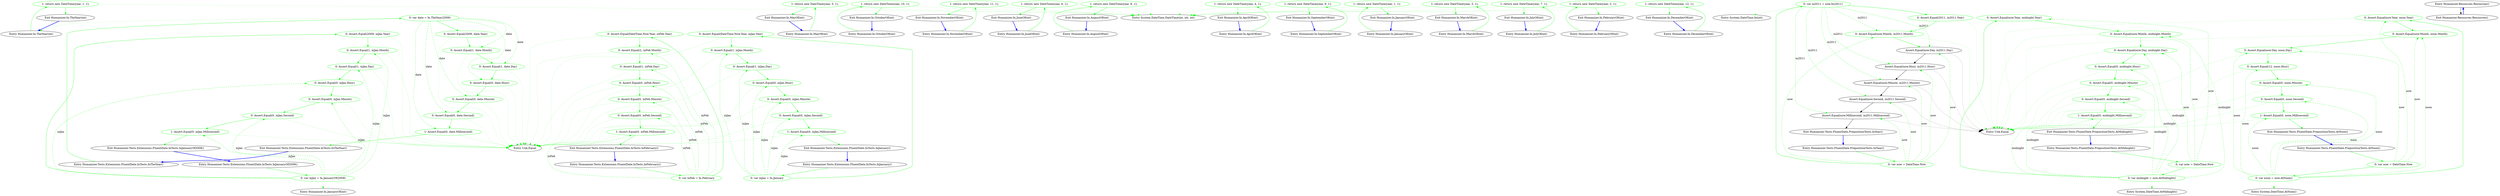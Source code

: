 digraph  {
d1 [cluster="Humanizer.In.TheYear(int)", color=green, community=0, label="1: return new DateTime(year, 1, 1);", span="12-12"];
d0 [cluster="Humanizer.In.TheYear(int)", label="Entry Humanizer.In.TheYear(int)", span="10-10"];
d2 [cluster="Humanizer.In.TheYear(int)", label="Exit Humanizer.In.TheYear(int)", span="10-10"];
d3 [cluster="System.DateTime.DateTime(int, int, int)", label="Entry System.DateTime.DateTime(int, int, int)", span="0-0"];
m0_13 [cluster="Humanizer.In.MayOf(int)", file="In.Months.cs", label="Entry Humanizer.In.MayOf(int)", span="83-83"];
m0_14 [cluster="Humanizer.In.MayOf(int)", color=green, community=0, file="In.Months.cs", label="1: return new DateTime(year, 5, 1);", span="85-85"];
m0_15 [cluster="Humanizer.In.MayOf(int)", file="In.Months.cs", label="Exit Humanizer.In.MayOf(int)", span="83-83"];
m0_28 [cluster="Humanizer.In.OctoberOf(int)", file="In.Months.cs", label="Entry Humanizer.In.OctoberOf(int)", span="163-163"];
m0_29 [cluster="Humanizer.In.OctoberOf(int)", color=green, community=0, file="In.Months.cs", label="1: return new DateTime(year, 10, 1);", span="165-165"];
m0_30 [cluster="Humanizer.In.OctoberOf(int)", file="In.Months.cs", label="Exit Humanizer.In.OctoberOf(int)", span="163-163"];
m0_31 [cluster="Humanizer.In.NovemberOf(int)", file="In.Months.cs", label="Entry Humanizer.In.NovemberOf(int)", span="179-179"];
m0_32 [cluster="Humanizer.In.NovemberOf(int)", color=green, community=0, file="In.Months.cs", label="1: return new DateTime(year, 11, 1);", span="181-181"];
m0_33 [cluster="Humanizer.In.NovemberOf(int)", file="In.Months.cs", label="Exit Humanizer.In.NovemberOf(int)", span="179-179"];
m0_16 [cluster="Humanizer.In.JuneOf(int)", file="In.Months.cs", label="Entry Humanizer.In.JuneOf(int)", span="99-99"];
m0_17 [cluster="Humanizer.In.JuneOf(int)", color=green, community=0, file="In.Months.cs", label="1: return new DateTime(year, 6, 1);", span="101-101"];
m0_18 [cluster="Humanizer.In.JuneOf(int)", file="In.Months.cs", label="Exit Humanizer.In.JuneOf(int)", span="99-99"];
m0_22 [cluster="Humanizer.In.AugustOf(int)", file="In.Months.cs", label="Entry Humanizer.In.AugustOf(int)", span="131-131"];
m0_23 [cluster="Humanizer.In.AugustOf(int)", color=green, community=0, file="In.Months.cs", label="1: return new DateTime(year, 8, 1);", span="133-133"];
m0_24 [cluster="Humanizer.In.AugustOf(int)", file="In.Months.cs", label="Exit Humanizer.In.AugustOf(int)", span="131-131"];
m0_10 [cluster="Humanizer.In.AprilOf(int)", file="In.Months.cs", label="Entry Humanizer.In.AprilOf(int)", span="67-67"];
m0_11 [cluster="Humanizer.In.AprilOf(int)", color=green, community=0, file="In.Months.cs", label="1: return new DateTime(year, 4, 1);", span="69-69"];
m0_12 [cluster="Humanizer.In.AprilOf(int)", file="In.Months.cs", label="Exit Humanizer.In.AprilOf(int)", span="67-67"];
m0_25 [cluster="Humanizer.In.SeptemberOf(int)", file="In.Months.cs", label="Entry Humanizer.In.SeptemberOf(int)", span="147-147"];
m0_26 [cluster="Humanizer.In.SeptemberOf(int)", color=green, community=0, file="In.Months.cs", label="1: return new DateTime(year, 9, 1);", span="149-149"];
m0_27 [cluster="Humanizer.In.SeptemberOf(int)", file="In.Months.cs", label="Exit Humanizer.In.SeptemberOf(int)", span="147-147"];
m0_0 [cluster="Humanizer.In.JanuaryOf(int)", file="In.Months.cs", label="Entry Humanizer.In.JanuaryOf(int)", span="19-19"];
m0_1 [cluster="Humanizer.In.JanuaryOf(int)", color=green, community=0, file="In.Months.cs", label="1: return new DateTime(year, 1, 1);", span="21-21"];
m0_2 [cluster="Humanizer.In.JanuaryOf(int)", file="In.Months.cs", label="Exit Humanizer.In.JanuaryOf(int)", span="19-19"];
m0_7 [cluster="Humanizer.In.MarchOf(int)", file="In.Months.cs", label="Entry Humanizer.In.MarchOf(int)", span="51-51"];
m0_8 [cluster="Humanizer.In.MarchOf(int)", color=green, community=0, file="In.Months.cs", label="1: return new DateTime(year, 3, 1);", span="53-53"];
m0_9 [cluster="Humanizer.In.MarchOf(int)", file="In.Months.cs", label="Exit Humanizer.In.MarchOf(int)", span="51-51"];
m0_19 [cluster="Humanizer.In.JulyOf(int)", file="In.Months.cs", label="Entry Humanizer.In.JulyOf(int)", span="115-115"];
m0_20 [cluster="Humanizer.In.JulyOf(int)", color=green, community=0, file="In.Months.cs", label="1: return new DateTime(year, 7, 1);", span="117-117"];
m0_21 [cluster="Humanizer.In.JulyOf(int)", file="In.Months.cs", label="Exit Humanizer.In.JulyOf(int)", span="115-115"];
m0_4 [cluster="Humanizer.In.FebruaryOf(int)", file="In.Months.cs", label="Entry Humanizer.In.FebruaryOf(int)", span="35-35"];
m0_5 [cluster="Humanizer.In.FebruaryOf(int)", color=green, community=0, file="In.Months.cs", label="1: return new DateTime(year, 2, 1);", span="37-37"];
m0_6 [cluster="Humanizer.In.FebruaryOf(int)", file="In.Months.cs", label="Exit Humanizer.In.FebruaryOf(int)", span="35-35"];
m0_34 [cluster="Humanizer.In.DecemberOf(int)", file="In.Months.cs", label="Entry Humanizer.In.DecemberOf(int)", span="195-195"];
m0_35 [cluster="Humanizer.In.DecemberOf(int)", color=green, community=0, file="In.Months.cs", label="1: return new DateTime(year, 12, 1);", span="197-197"];
m0_36 [cluster="Humanizer.In.DecemberOf(int)", file="In.Months.cs", label="Exit Humanizer.In.DecemberOf(int)", span="195-195"];
m1_11 [cluster="Humanizer.Tests.Extensions.FluentDate.InTests.InJanuaryOf2009()", file="InTests.cs", label="Entry Humanizer.Tests.Extensions.FluentDate.InTests.InJanuaryOf2009()", span="20-20"];
m1_12 [cluster="Humanizer.Tests.Extensions.FluentDate.InTests.InJanuaryOf2009()", color=green, community=0, file="InTests.cs", label="0: var inJan = In.JanuaryOf(2009)", span="22-22"];
m1_13 [cluster="Humanizer.Tests.Extensions.FluentDate.InTests.InJanuaryOf2009()", color=green, community=0, file="InTests.cs", label="0: Assert.Equal(2009, inJan.Year)", span="23-23"];
m1_14 [cluster="Humanizer.Tests.Extensions.FluentDate.InTests.InJanuaryOf2009()", color=green, community=0, file="InTests.cs", label="0: Assert.Equal(1, inJan.Month)", span="24-24"];
m1_15 [cluster="Humanizer.Tests.Extensions.FluentDate.InTests.InJanuaryOf2009()", color=green, community=0, file="InTests.cs", label="0: Assert.Equal(1, inJan.Day)", span="25-25"];
m1_16 [cluster="Humanizer.Tests.Extensions.FluentDate.InTests.InJanuaryOf2009()", color=green, community=0, file="InTests.cs", label="0: Assert.Equal(0, inJan.Hour)", span="26-26"];
m1_17 [cluster="Humanizer.Tests.Extensions.FluentDate.InTests.InJanuaryOf2009()", color=green, community=0, file="InTests.cs", label="0: Assert.Equal(0, inJan.Minute)", span="27-27"];
m1_18 [cluster="Humanizer.Tests.Extensions.FluentDate.InTests.InJanuaryOf2009()", color=green, community=0, file="InTests.cs", label="0: Assert.Equal(0, inJan.Second)", span="28-28"];
m1_19 [cluster="Humanizer.Tests.Extensions.FluentDate.InTests.InJanuaryOf2009()", color=green, community=0, file="InTests.cs", label="1: Assert.Equal(0, inJan.Millisecond)", span="29-29"];
m1_20 [cluster="Humanizer.Tests.Extensions.FluentDate.InTests.InJanuaryOf2009()", file="InTests.cs", label="Exit Humanizer.Tests.Extensions.FluentDate.InTests.InJanuaryOf2009()", span="20-20"];
m1_22 [cluster="Humanizer.Tests.Extensions.FluentDate.InTests.InFebruary()", file="InTests.cs", label="Entry Humanizer.Tests.Extensions.FluentDate.InTests.InFebruary()", span="33-33"];
m1_23 [cluster="Humanizer.Tests.Extensions.FluentDate.InTests.InFebruary()", color=green, community=0, file="InTests.cs", label="0: var inFeb = In.February", span="35-35"];
m1_24 [cluster="Humanizer.Tests.Extensions.FluentDate.InTests.InFebruary()", color=green, community=0, file="InTests.cs", label="0: Assert.Equal(DateTime.Now.Year, inFeb.Year)", span="36-36"];
m1_25 [cluster="Humanizer.Tests.Extensions.FluentDate.InTests.InFebruary()", color=green, community=0, file="InTests.cs", label="0: Assert.Equal(2, inFeb.Month)", span="37-37"];
m1_26 [cluster="Humanizer.Tests.Extensions.FluentDate.InTests.InFebruary()", color=green, community=0, file="InTests.cs", label="0: Assert.Equal(1, inFeb.Day)", span="38-38"];
m1_27 [cluster="Humanizer.Tests.Extensions.FluentDate.InTests.InFebruary()", color=green, community=0, file="InTests.cs", label="0: Assert.Equal(0, inFeb.Hour)", span="39-39"];
m1_28 [cluster="Humanizer.Tests.Extensions.FluentDate.InTests.InFebruary()", color=green, community=0, file="InTests.cs", label="0: Assert.Equal(0, inFeb.Minute)", span="40-40"];
m1_29 [cluster="Humanizer.Tests.Extensions.FluentDate.InTests.InFebruary()", color=green, community=0, file="InTests.cs", label="0: Assert.Equal(0, inFeb.Second)", span="41-41"];
m1_30 [cluster="Humanizer.Tests.Extensions.FluentDate.InTests.InFebruary()", color=green, community=0, file="InTests.cs", label="1: Assert.Equal(0, inFeb.Millisecond)", span="42-42"];
m1_31 [cluster="Humanizer.Tests.Extensions.FluentDate.InTests.InFebruary()", file="InTests.cs", label="Exit Humanizer.Tests.Extensions.FluentDate.InTests.InFebruary()", span="33-33"];
m1_21 [cluster="Humanizer.In.JanuaryOf(int)", file="InTests.cs", label="Entry Humanizer.In.JanuaryOf(int)", span="19-19"];
m1_10 [cluster="Unk.Equal", file="InTests.cs", label="Entry Unk.Equal", span=""];
m1_32 [cluster="Humanizer.Tests.Extensions.FluentDate.InTests.InTheYear()", file="InTests.cs", label="Entry Humanizer.Tests.Extensions.FluentDate.InTests.InTheYear()", span="46-46"];
m1_33 [cluster="Humanizer.Tests.Extensions.FluentDate.InTests.InTheYear()", color=green, community=0, file="InTests.cs", label="0: var date = In.TheYear(2009)", span="48-48"];
m1_34 [cluster="Humanizer.Tests.Extensions.FluentDate.InTests.InTheYear()", color=green, community=0, file="InTests.cs", label="0: Assert.Equal(2009, date.Year)", span="49-49"];
m1_35 [cluster="Humanizer.Tests.Extensions.FluentDate.InTests.InTheYear()", color=green, community=0, file="InTests.cs", label="0: Assert.Equal(1, date.Month)", span="50-50"];
m1_36 [cluster="Humanizer.Tests.Extensions.FluentDate.InTests.InTheYear()", color=green, community=0, file="InTests.cs", label="0: Assert.Equal(1, date.Day)", span="51-51"];
m1_37 [cluster="Humanizer.Tests.Extensions.FluentDate.InTests.InTheYear()", color=green, community=0, file="InTests.cs", label="0: Assert.Equal(0, date.Hour)", span="52-52"];
m1_38 [cluster="Humanizer.Tests.Extensions.FluentDate.InTests.InTheYear()", color=green, community=0, file="InTests.cs", label="0: Assert.Equal(0, date.Minute)", span="53-53"];
m1_39 [cluster="Humanizer.Tests.Extensions.FluentDate.InTests.InTheYear()", color=green, community=0, file="InTests.cs", label="0: Assert.Equal(0, date.Second)", span="54-54"];
m1_40 [cluster="Humanizer.Tests.Extensions.FluentDate.InTests.InTheYear()", color=green, community=0, file="InTests.cs", label="1: Assert.Equal(0, date.Millisecond)", span="55-55"];
m1_41 [cluster="Humanizer.Tests.Extensions.FluentDate.InTests.InTheYear()", file="InTests.cs", label="Exit Humanizer.Tests.Extensions.FluentDate.InTests.InTheYear()", span="46-46"];
m1_0 [cluster="Humanizer.Tests.Extensions.FluentDate.InTests.InJanuary()", file="InTests.cs", label="Entry Humanizer.Tests.Extensions.FluentDate.InTests.InJanuary()", span="7-7"];
m1_1 [cluster="Humanizer.Tests.Extensions.FluentDate.InTests.InJanuary()", color=green, community=0, file="InTests.cs", label="0: var inJan = In.January", span="9-9"];
m1_2 [cluster="Humanizer.Tests.Extensions.FluentDate.InTests.InJanuary()", color=green, community=0, file="InTests.cs", label="0: Assert.Equal(DateTime.Now.Year, inJan.Year)", span="10-10"];
m1_3 [cluster="Humanizer.Tests.Extensions.FluentDate.InTests.InJanuary()", color=green, community=0, file="InTests.cs", label="0: Assert.Equal(1, inJan.Month)", span="11-11"];
m1_4 [cluster="Humanizer.Tests.Extensions.FluentDate.InTests.InJanuary()", color=green, community=0, file="InTests.cs", label="0: Assert.Equal(1, inJan.Day)", span="12-12"];
m1_5 [cluster="Humanizer.Tests.Extensions.FluentDate.InTests.InJanuary()", color=green, community=0, file="InTests.cs", label="0: Assert.Equal(0, inJan.Hour)", span="13-13"];
m1_6 [cluster="Humanizer.Tests.Extensions.FluentDate.InTests.InJanuary()", color=green, community=0, file="InTests.cs", label="0: Assert.Equal(0, inJan.Minute)", span="14-14"];
m1_7 [cluster="Humanizer.Tests.Extensions.FluentDate.InTests.InJanuary()", color=green, community=0, file="InTests.cs", label="0: Assert.Equal(0, inJan.Second)", span="15-15"];
m1_8 [cluster="Humanizer.Tests.Extensions.FluentDate.InTests.InJanuary()", color=green, community=0, file="InTests.cs", label="1: Assert.Equal(0, inJan.Millisecond)", span="16-16"];
m1_9 [cluster="Humanizer.Tests.Extensions.FluentDate.InTests.InJanuary()", file="InTests.cs", label="Exit Humanizer.Tests.Extensions.FluentDate.InTests.InJanuary()", span="7-7"];
m4_36 [cluster="System.DateTime.In(int)", file="PrepositionsExtensions.cs", label="Entry System.DateTime.In(int)", span="36-36"];
m4_25 [cluster="Humanizer.Tests.FluentDate.PrepositionTests.InYear()", file="PrepositionsExtensions.cs", label="Entry Humanizer.Tests.FluentDate.PrepositionTests.InYear()", span="36-36"];
m4_26 [cluster="Humanizer.Tests.FluentDate.PrepositionTests.InYear()", color=green, community=0, file="PrepositionsExtensions.cs", label="0: var now = DateTime.Now", span="38-38"];
m4_27 [cluster="Humanizer.Tests.FluentDate.PrepositionTests.InYear()", color=green, community=0, file="PrepositionsExtensions.cs", label="0: var in2011 = now.In(2011)", span="39-39"];
m4_29 [cluster="Humanizer.Tests.FluentDate.PrepositionTests.InYear()", color=green, community=0, file="PrepositionsExtensions.cs", label="0: Assert.Equal(now.Month, in2011.Month)", span="41-41"];
m4_30 [cluster="Humanizer.Tests.FluentDate.PrepositionTests.InYear()", file="PrepositionsExtensions.cs", label="Assert.Equal(now.Day, in2011.Day)", span="42-42"];
m4_31 [cluster="Humanizer.Tests.FluentDate.PrepositionTests.InYear()", file="PrepositionsExtensions.cs", label="Assert.Equal(now.Hour, in2011.Hour)", span="43-43"];
m4_32 [cluster="Humanizer.Tests.FluentDate.PrepositionTests.InYear()", file="PrepositionsExtensions.cs", label="Assert.Equal(now.Minute, in2011.Minute)", span="44-44"];
m4_33 [cluster="Humanizer.Tests.FluentDate.PrepositionTests.InYear()", file="PrepositionsExtensions.cs", label="Assert.Equal(now.Second, in2011.Second)", span="45-45"];
m4_34 [cluster="Humanizer.Tests.FluentDate.PrepositionTests.InYear()", file="PrepositionsExtensions.cs", label="Assert.Equal(now.Millisecond, in2011.Millisecond)", span="46-46"];
m4_28 [cluster="Humanizer.Tests.FluentDate.PrepositionTests.InYear()", color=green, community=0, file="PrepositionsExtensions.cs", label="0: Assert.Equal(2011, in2011.Year)", span="40-40"];
m4_35 [cluster="Humanizer.Tests.FluentDate.PrepositionTests.InYear()", file="PrepositionsExtensions.cs", label="Exit Humanizer.Tests.FluentDate.PrepositionTests.InYear()", span="36-36"];
m4_0 [cluster="Humanizer.Tests.FluentDate.PrepositionTests.AtMidnight()", file="PrepositionsExtensions.cs", label="Entry Humanizer.Tests.FluentDate.PrepositionTests.AtMidnight()", span="8-8"];
m4_1 [cluster="Humanizer.Tests.FluentDate.PrepositionTests.AtMidnight()", color=green, community=0, file="PrepositionsExtensions.cs", label="0: var now = DateTime.Now", span="10-10"];
m4_2 [cluster="Humanizer.Tests.FluentDate.PrepositionTests.AtMidnight()", color=green, community=0, file="PrepositionsExtensions.cs", label="0: var midnight = now.AtMidnight()", span="11-11"];
m4_3 [cluster="Humanizer.Tests.FluentDate.PrepositionTests.AtMidnight()", color=green, community=0, file="PrepositionsExtensions.cs", label="0: Assert.Equal(now.Year, midnight.Year)", span="12-12"];
m4_4 [cluster="Humanizer.Tests.FluentDate.PrepositionTests.AtMidnight()", color=green, community=0, file="PrepositionsExtensions.cs", label="0: Assert.Equal(now.Month, midnight.Month)", span="13-13"];
m4_5 [cluster="Humanizer.Tests.FluentDate.PrepositionTests.AtMidnight()", color=green, community=0, file="PrepositionsExtensions.cs", label="0: Assert.Equal(now.Day, midnight.Day)", span="14-14"];
m4_6 [cluster="Humanizer.Tests.FluentDate.PrepositionTests.AtMidnight()", color=green, community=0, file="PrepositionsExtensions.cs", label="0: Assert.Equal(0, midnight.Hour)", span="15-15"];
m4_7 [cluster="Humanizer.Tests.FluentDate.PrepositionTests.AtMidnight()", color=green, community=0, file="PrepositionsExtensions.cs", label="0: Assert.Equal(0, midnight.Minute)", span="16-16"];
m4_8 [cluster="Humanizer.Tests.FluentDate.PrepositionTests.AtMidnight()", color=green, community=0, file="PrepositionsExtensions.cs", label="0: Assert.Equal(0, midnight.Second)", span="17-17"];
m4_9 [cluster="Humanizer.Tests.FluentDate.PrepositionTests.AtMidnight()", color=green, community=0, file="PrepositionsExtensions.cs", label="1: Assert.Equal(0, midnight.Millisecond)", span="18-18"];
m4_10 [cluster="Humanizer.Tests.FluentDate.PrepositionTests.AtMidnight()", file="PrepositionsExtensions.cs", label="Exit Humanizer.Tests.FluentDate.PrepositionTests.AtMidnight()", span="8-8"];
m4_24 [cluster="System.DateTime.AtNoon()", file="PrepositionsExtensions.cs", label="Entry System.DateTime.AtNoon()", span="25-25"];
m4_12 [cluster="Unk.Equal", file="PrepositionsExtensions.cs", label="Entry Unk.Equal", span=""];
m4_13 [cluster="Humanizer.Tests.FluentDate.PrepositionTests.AtNoon()", file="PrepositionsExtensions.cs", label="Entry Humanizer.Tests.FluentDate.PrepositionTests.AtNoon()", span="22-22"];
m4_14 [cluster="Humanizer.Tests.FluentDate.PrepositionTests.AtNoon()", color=green, community=0, file="PrepositionsExtensions.cs", label="0: var now = DateTime.Now", span="24-24"];
m4_15 [cluster="Humanizer.Tests.FluentDate.PrepositionTests.AtNoon()", color=green, community=0, file="PrepositionsExtensions.cs", label="0: var noon = now.AtNoon()", span="25-25"];
m4_16 [cluster="Humanizer.Tests.FluentDate.PrepositionTests.AtNoon()", color=green, community=0, file="PrepositionsExtensions.cs", label="0: Assert.Equal(now.Year, noon.Year)", span="26-26"];
m4_17 [cluster="Humanizer.Tests.FluentDate.PrepositionTests.AtNoon()", color=green, community=0, file="PrepositionsExtensions.cs", label="0: Assert.Equal(now.Month, noon.Month)", span="27-27"];
m4_18 [cluster="Humanizer.Tests.FluentDate.PrepositionTests.AtNoon()", color=green, community=0, file="PrepositionsExtensions.cs", label="0: Assert.Equal(now.Day, noon.Day)", span="28-28"];
m4_19 [cluster="Humanizer.Tests.FluentDate.PrepositionTests.AtNoon()", color=green, community=0, file="PrepositionsExtensions.cs", label="0: Assert.Equal(12, noon.Hour)", span="29-29"];
m4_20 [cluster="Humanizer.Tests.FluentDate.PrepositionTests.AtNoon()", color=green, community=0, file="PrepositionsExtensions.cs", label="0: Assert.Equal(0, noon.Minute)", span="30-30"];
m4_21 [cluster="Humanizer.Tests.FluentDate.PrepositionTests.AtNoon()", color=green, community=0, file="PrepositionsExtensions.cs", label="0: Assert.Equal(0, noon.Second)", span="31-31"];
m4_22 [cluster="Humanizer.Tests.FluentDate.PrepositionTests.AtNoon()", color=green, community=0, file="PrepositionsExtensions.cs", label="1: Assert.Equal(0, noon.Millisecond)", span="32-32"];
m4_23 [cluster="Humanizer.Tests.FluentDate.PrepositionTests.AtNoon()", file="PrepositionsExtensions.cs", label="Exit Humanizer.Tests.FluentDate.PrepositionTests.AtNoon()", span="22-22"];
m4_11 [cluster="System.DateTime.AtMidnight()", file="PrepositionsExtensions.cs", label="Entry System.DateTime.AtMidnight()", span="15-15"];
m6_0 [cluster="Humanizer.Resources.Resources()", file="Resources.Designer.cs", label="Entry Humanizer.Resources.Resources()", span="31-31"];
m6_1 [cluster="Humanizer.Resources.Resources()", file="Resources.Designer.cs", label="Exit Humanizer.Resources.Resources()", span="31-31"];
d1 -> d2  [color=green, key=0, style=solid];
d1 -> d3  [color=green, key=2, style=dotted];
d0 -> d1  [color=green, key=0, style=solid];
d2 -> d0  [color=blue, key=0, style=bold];
m0_13 -> m0_14  [color=green, key=0, style=solid];
m0_14 -> m0_15  [color=green, key=0, style=solid];
m0_14 -> d3  [color=green, key=2, style=dotted];
m0_15 -> m0_13  [color=blue, key=0, style=bold];
m0_28 -> m0_29  [color=green, key=0, style=solid];
m0_29 -> m0_30  [color=green, key=0, style=solid];
m0_29 -> d3  [color=green, key=2, style=dotted];
m0_30 -> m0_28  [color=blue, key=0, style=bold];
m0_31 -> m0_32  [color=green, key=0, style=solid];
m0_32 -> m0_33  [color=green, key=0, style=solid];
m0_32 -> d3  [color=green, key=2, style=dotted];
m0_33 -> m0_31  [color=blue, key=0, style=bold];
m0_16 -> m0_17  [color=green, key=0, style=solid];
m0_17 -> m0_18  [color=green, key=0, style=solid];
m0_17 -> d3  [color=green, key=2, style=dotted];
m0_18 -> m0_16  [color=blue, key=0, style=bold];
m0_22 -> m0_23  [color=green, key=0, style=solid];
m0_23 -> m0_24  [color=green, key=0, style=solid];
m0_23 -> d3  [color=green, key=2, style=dotted];
m0_24 -> m0_22  [color=blue, key=0, style=bold];
m0_10 -> m0_11  [color=green, key=0, style=solid];
m0_11 -> m0_12  [color=green, key=0, style=solid];
m0_11 -> d3  [color=green, key=2, style=dotted];
m0_12 -> m0_10  [color=blue, key=0, style=bold];
m0_25 -> m0_26  [color=green, key=0, style=solid];
m0_26 -> m0_27  [color=green, key=0, style=solid];
m0_26 -> d3  [color=green, key=2, style=dotted];
m0_27 -> m0_25  [color=blue, key=0, style=bold];
m0_0 -> m0_1  [color=green, key=0, style=solid];
m0_1 -> m0_2  [color=green, key=0, style=solid];
m0_1 -> d3  [color=green, key=2, style=dotted];
m0_2 -> m0_0  [color=blue, key=0, style=bold];
m0_7 -> m0_8  [color=green, key=0, style=solid];
m0_8 -> m0_9  [color=green, key=0, style=solid];
m0_8 -> d3  [color=green, key=2, style=dotted];
m0_9 -> m0_7  [color=blue, key=0, style=bold];
m0_19 -> m0_20  [color=green, key=0, style=solid];
m0_20 -> m0_21  [color=green, key=0, style=solid];
m0_20 -> d3  [color=green, key=2, style=dotted];
m0_21 -> m0_19  [color=blue, key=0, style=bold];
m0_4 -> m0_5  [color=green, key=0, style=solid];
m0_5 -> m0_6  [color=green, key=0, style=solid];
m0_5 -> d3  [color=green, key=2, style=dotted];
m0_6 -> m0_4  [color=blue, key=0, style=bold];
m0_34 -> m0_35  [color=green, key=0, style=solid];
m0_35 -> m0_36  [color=green, key=0, style=solid];
m0_35 -> d3  [color=green, key=2, style=dotted];
m0_36 -> m0_34  [color=blue, key=0, style=bold];
m1_11 -> m1_12  [color=green, key=0, style=solid];
m1_12 -> m1_13  [color=green, key=0, style=solid];
m1_12 -> m1_21  [color=green, key=2, style=dotted];
m1_12 -> m1_14  [color=green, key=1, label=inJan, style=dashed];
m1_12 -> m1_15  [color=green, key=1, label=inJan, style=dashed];
m1_12 -> m1_16  [color=green, key=1, label=inJan, style=dashed];
m1_12 -> m1_17  [color=green, key=1, label=inJan, style=dashed];
m1_12 -> m1_18  [color=green, key=1, label=inJan, style=dashed];
m1_12 -> m1_19  [color=green, key=1, label=inJan, style=dashed];
m1_13 -> m1_14  [color=green, key=0, style=solid];
m1_13 -> m1_10  [color=green, key=2, style=dotted];
m1_14 -> m1_15  [color=green, key=0, style=solid];
m1_14 -> m1_10  [color=green, key=2, style=dotted];
m1_15 -> m1_16  [color=green, key=0, style=solid];
m1_15 -> m1_10  [color=green, key=2, style=dotted];
m1_16 -> m1_17  [color=green, key=0, style=solid];
m1_16 -> m1_10  [color=green, key=2, style=dotted];
m1_17 -> m1_18  [color=green, key=0, style=solid];
m1_17 -> m1_10  [color=green, key=2, style=dotted];
m1_18 -> m1_19  [color=green, key=0, style=solid];
m1_18 -> m1_10  [color=green, key=2, style=dotted];
m1_19 -> m1_20  [color=green, key=0, style=solid];
m1_19 -> m1_10  [color=green, key=2, style=dotted];
m1_20 -> m1_11  [color=blue, key=0, style=bold];
m1_22 -> m1_23  [color=green, key=0, style=solid];
m1_23 -> m1_24  [color=green, key=0, style=solid];
m1_23 -> m1_25  [color=green, key=1, label=inFeb, style=dashed];
m1_23 -> m1_26  [color=green, key=1, label=inFeb, style=dashed];
m1_23 -> m1_27  [color=green, key=1, label=inFeb, style=dashed];
m1_23 -> m1_28  [color=green, key=1, label=inFeb, style=dashed];
m1_23 -> m1_29  [color=green, key=1, label=inFeb, style=dashed];
m1_23 -> m1_30  [color=green, key=1, label=inFeb, style=dashed];
m1_24 -> m1_25  [color=green, key=0, style=solid];
m1_24 -> m1_10  [color=green, key=2, style=dotted];
m1_25 -> m1_26  [color=green, key=0, style=solid];
m1_25 -> m1_10  [color=green, key=2, style=dotted];
m1_26 -> m1_27  [color=green, key=0, style=solid];
m1_26 -> m1_10  [color=green, key=2, style=dotted];
m1_27 -> m1_28  [color=green, key=0, style=solid];
m1_27 -> m1_10  [color=green, key=2, style=dotted];
m1_28 -> m1_29  [color=green, key=0, style=solid];
m1_28 -> m1_10  [color=green, key=2, style=dotted];
m1_29 -> m1_30  [color=green, key=0, style=solid];
m1_29 -> m1_10  [color=green, key=2, style=dotted];
m1_30 -> m1_31  [color=green, key=0, style=solid];
m1_30 -> m1_10  [color=green, key=2, style=dotted];
m1_31 -> m1_22  [color=blue, key=0, style=bold];
m1_32 -> m1_33  [color=green, key=0, style=solid];
m1_33 -> m1_34  [color=green, key=0, style=solid];
m1_33 -> d0  [color=green, key=2, style=dotted];
m1_33 -> m1_35  [color=green, key=1, label=date, style=dashed];
m1_33 -> m1_36  [color=green, key=1, label=date, style=dashed];
m1_33 -> m1_37  [color=green, key=1, label=date, style=dashed];
m1_33 -> m1_38  [color=green, key=1, label=date, style=dashed];
m1_33 -> m1_39  [color=green, key=1, label=date, style=dashed];
m1_33 -> m1_40  [color=green, key=1, label=date, style=dashed];
m1_34 -> m1_35  [color=green, key=0, style=solid];
m1_34 -> m1_10  [color=green, key=2, style=dotted];
m1_35 -> m1_36  [color=green, key=0, style=solid];
m1_35 -> m1_10  [color=green, key=2, style=dotted];
m1_36 -> m1_37  [color=green, key=0, style=solid];
m1_36 -> m1_10  [color=green, key=2, style=dotted];
m1_37 -> m1_38  [color=green, key=0, style=solid];
m1_37 -> m1_10  [color=green, key=2, style=dotted];
m1_38 -> m1_39  [color=green, key=0, style=solid];
m1_38 -> m1_10  [color=green, key=2, style=dotted];
m1_39 -> m1_40  [color=green, key=0, style=solid];
m1_39 -> m1_10  [color=green, key=2, style=dotted];
m1_40 -> m1_41  [color=green, key=0, style=solid];
m1_40 -> m1_10  [color=green, key=2, style=dotted];
m1_41 -> m1_32  [color=blue, key=0, style=bold];
m1_0 -> m1_1  [color=green, key=0, style=solid];
m1_1 -> m1_2  [color=green, key=0, style=solid];
m1_1 -> m1_3  [color=green, key=1, label=inJan, style=dashed];
m1_1 -> m1_4  [color=green, key=1, label=inJan, style=dashed];
m1_1 -> m1_5  [color=green, key=1, label=inJan, style=dashed];
m1_1 -> m1_6  [color=green, key=1, label=inJan, style=dashed];
m1_1 -> m1_7  [color=green, key=1, label=inJan, style=dashed];
m1_1 -> m1_8  [color=green, key=1, label=inJan, style=dashed];
m1_2 -> m1_3  [color=green, key=0, style=solid];
m1_2 -> m1_10  [color=green, key=2, style=dotted];
m1_3 -> m1_4  [color=green, key=0, style=solid];
m1_3 -> m1_10  [color=green, key=2, style=dotted];
m1_4 -> m1_5  [color=green, key=0, style=solid];
m1_4 -> m1_10  [color=green, key=2, style=dotted];
m1_5 -> m1_6  [color=green, key=0, style=solid];
m1_5 -> m1_10  [color=green, key=2, style=dotted];
m1_6 -> m1_7  [color=green, key=0, style=solid];
m1_6 -> m1_10  [color=green, key=2, style=dotted];
m1_7 -> m1_8  [color=green, key=0, style=solid];
m1_7 -> m1_10  [color=green, key=2, style=dotted];
m1_8 -> m1_9  [color=green, key=0, style=solid];
m1_8 -> m1_10  [color=green, key=2, style=dotted];
m1_9 -> m1_0  [color=blue, key=0, style=bold];
m4_25 -> m4_26  [color=green, key=0, style=solid];
m4_26 -> m4_27  [color=green, key=0, style=solid];
m4_26 -> m4_29  [color=green, key=1, label=now, style=dashed];
m4_26 -> m4_30  [color=green, key=1, label=now, style=dashed];
m4_26 -> m4_31  [color=green, key=1, label=now, style=dashed];
m4_26 -> m4_32  [color=green, key=1, label=now, style=dashed];
m4_26 -> m4_33  [color=green, key=1, label=now, style=dashed];
m4_26 -> m4_34  [color=green, key=1, label=now, style=dashed];
m4_27 -> m4_28  [color=green, key=0, style=solid];
m4_27 -> m4_36  [color=green, key=2, style=dotted];
m4_27 -> m4_29  [color=green, key=1, label=in2011, style=dashed];
m4_27 -> m4_30  [color=green, key=1, label=in2011, style=dashed];
m4_27 -> m4_31  [color=green, key=1, label=in2011, style=dashed];
m4_27 -> m4_32  [color=green, key=1, label=in2011, style=dashed];
m4_27 -> m4_33  [color=green, key=1, label=in2011, style=dashed];
m4_27 -> m4_34  [color=green, key=1, label=in2011, style=dashed];
m4_29 -> m4_30  [color=green, key=0, style=solid];
m4_29 -> m4_12  [color=green, key=2, style=dotted];
m4_30 -> m4_12  [key=2, style=dotted];
m4_30 -> m4_31  [key=0, style=solid];
m4_31 -> m4_12  [key=2, style=dotted];
m4_31 -> m4_32  [key=0, style=solid];
m4_32 -> m4_12  [key=2, style=dotted];
m4_32 -> m4_33  [key=0, style=solid];
m4_33 -> m4_12  [key=2, style=dotted];
m4_33 -> m4_34  [key=0, style=solid];
m4_34 -> m4_12  [key=2, style=dotted];
m4_34 -> m4_35  [key=0, style=solid];
m4_28 -> m4_29  [color=green, key=0, style=solid];
m4_28 -> m4_12  [color=green, key=2, style=dotted];
m4_35 -> m4_25  [color=blue, key=0, style=bold];
m4_0 -> m4_1  [color=green, key=0, style=solid];
m4_1 -> m4_2  [color=green, key=0, style=solid];
m4_1 -> m4_3  [color=green, key=1, label=now, style=dashed];
m4_1 -> m4_4  [color=green, key=1, label=now, style=dashed];
m4_1 -> m4_5  [color=green, key=1, label=now, style=dashed];
m4_2 -> m4_3  [color=green, key=0, style=solid];
m4_2 -> m4_11  [color=green, key=2, style=dotted];
m4_2 -> m4_4  [color=green, key=1, label=midnight, style=dashed];
m4_2 -> m4_5  [color=green, key=1, label=midnight, style=dashed];
m4_2 -> m4_6  [color=green, key=1, label=midnight, style=dashed];
m4_2 -> m4_7  [color=green, key=1, label=midnight, style=dashed];
m4_2 -> m4_8  [color=green, key=1, label=midnight, style=dashed];
m4_2 -> m4_9  [color=green, key=1, label=midnight, style=dashed];
m4_3 -> m4_4  [color=green, key=0, style=solid];
m4_3 -> m4_12  [color=green, key=2, style=dotted];
m4_4 -> m4_5  [color=green, key=0, style=solid];
m4_4 -> m4_12  [color=green, key=2, style=dotted];
m4_5 -> m4_6  [color=green, key=0, style=solid];
m4_5 -> m4_12  [color=green, key=2, style=dotted];
m4_6 -> m4_7  [color=green, key=0, style=solid];
m4_6 -> m4_12  [color=green, key=2, style=dotted];
m4_7 -> m4_8  [color=green, key=0, style=solid];
m4_7 -> m4_12  [color=green, key=2, style=dotted];
m4_8 -> m4_9  [color=green, key=0, style=solid];
m4_8 -> m4_12  [color=green, key=2, style=dotted];
m4_9 -> m4_10  [color=green, key=0, style=solid];
m4_9 -> m4_12  [color=green, key=2, style=dotted];
m4_10 -> m4_0  [color=blue, key=0, style=bold];
m4_13 -> m4_14  [color=green, key=0, style=solid];
m4_14 -> m4_15  [color=green, key=0, style=solid];
m4_14 -> m4_16  [color=green, key=1, label=now, style=dashed];
m4_14 -> m4_17  [color=green, key=1, label=now, style=dashed];
m4_14 -> m4_18  [color=green, key=1, label=now, style=dashed];
m4_15 -> m4_16  [color=green, key=0, style=solid];
m4_15 -> m4_24  [color=green, key=2, style=dotted];
m4_15 -> m4_17  [color=green, key=1, label=noon, style=dashed];
m4_15 -> m4_18  [color=green, key=1, label=noon, style=dashed];
m4_15 -> m4_19  [color=green, key=1, label=noon, style=dashed];
m4_15 -> m4_20  [color=green, key=1, label=noon, style=dashed];
m4_15 -> m4_21  [color=green, key=1, label=noon, style=dashed];
m4_15 -> m4_22  [color=green, key=1, label=noon, style=dashed];
m4_16 -> m4_17  [color=green, key=0, style=solid];
m4_16 -> m4_12  [color=green, key=2, style=dotted];
m4_17 -> m4_18  [color=green, key=0, style=solid];
m4_17 -> m4_12  [color=green, key=2, style=dotted];
m4_18 -> m4_19  [color=green, key=0, style=solid];
m4_18 -> m4_12  [color=green, key=2, style=dotted];
m4_19 -> m4_20  [color=green, key=0, style=solid];
m4_19 -> m4_12  [color=green, key=2, style=dotted];
m4_20 -> m4_21  [color=green, key=0, style=solid];
m4_20 -> m4_12  [color=green, key=2, style=dotted];
m4_21 -> m4_22  [color=green, key=0, style=solid];
m4_21 -> m4_12  [color=green, key=2, style=dotted];
m4_22 -> m4_23  [color=green, key=0, style=solid];
m4_22 -> m4_12  [color=green, key=2, style=dotted];
m4_23 -> m4_13  [color=blue, key=0, style=bold];
m6_0 -> m6_1  [key=0, style=solid];
m6_1 -> m6_0  [color=blue, key=0, style=bold];
}
